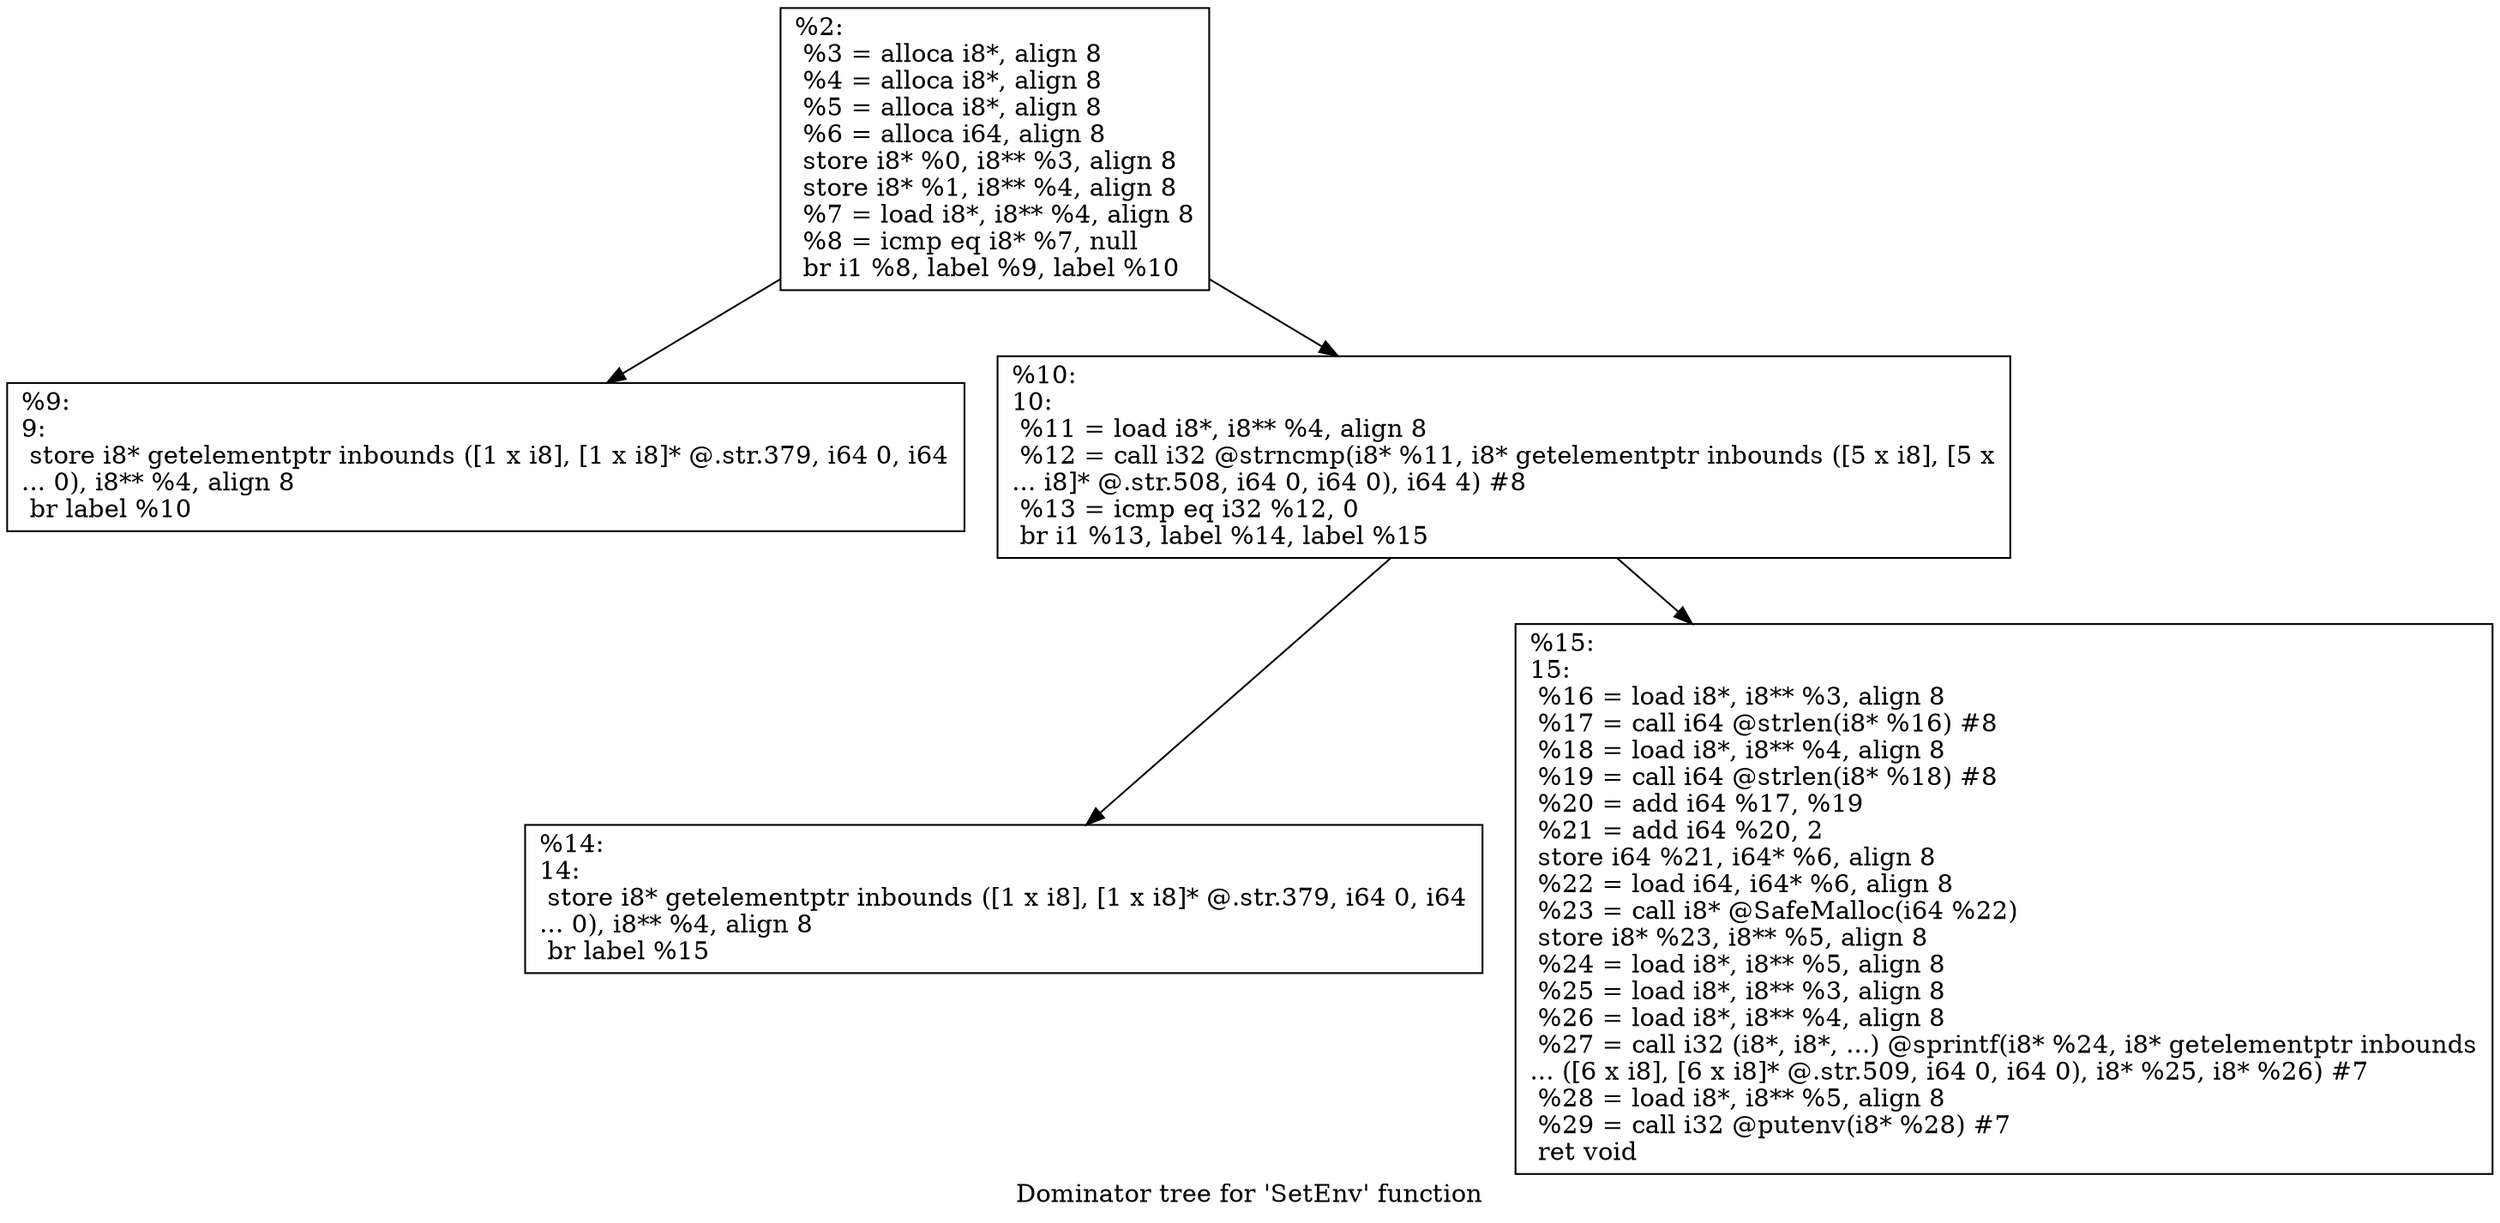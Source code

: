 digraph "Dominator tree for 'SetEnv' function" {
	label="Dominator tree for 'SetEnv' function";

	Node0x1e8d9c0 [shape=record,label="{%2:\l  %3 = alloca i8*, align 8\l  %4 = alloca i8*, align 8\l  %5 = alloca i8*, align 8\l  %6 = alloca i64, align 8\l  store i8* %0, i8** %3, align 8\l  store i8* %1, i8** %4, align 8\l  %7 = load i8*, i8** %4, align 8\l  %8 = icmp eq i8* %7, null\l  br i1 %8, label %9, label %10\l}"];
	Node0x1e8d9c0 -> Node0x1e64810;
	Node0x1e8d9c0 -> Node0x1d2ca50;
	Node0x1e64810 [shape=record,label="{%9:\l9:                                                \l  store i8* getelementptr inbounds ([1 x i8], [1 x i8]* @.str.379, i64 0, i64\l... 0), i8** %4, align 8\l  br label %10\l}"];
	Node0x1d2ca50 [shape=record,label="{%10:\l10:                                               \l  %11 = load i8*, i8** %4, align 8\l  %12 = call i32 @strncmp(i8* %11, i8* getelementptr inbounds ([5 x i8], [5 x\l... i8]* @.str.508, i64 0, i64 0), i64 4) #8\l  %13 = icmp eq i32 %12, 0\l  br i1 %13, label %14, label %15\l}"];
	Node0x1d2ca50 -> Node0x1e85a10;
	Node0x1d2ca50 -> Node0x1e8d780;
	Node0x1e85a10 [shape=record,label="{%14:\l14:                                               \l  store i8* getelementptr inbounds ([1 x i8], [1 x i8]* @.str.379, i64 0, i64\l... 0), i8** %4, align 8\l  br label %15\l}"];
	Node0x1e8d780 [shape=record,label="{%15:\l15:                                               \l  %16 = load i8*, i8** %3, align 8\l  %17 = call i64 @strlen(i8* %16) #8\l  %18 = load i8*, i8** %4, align 8\l  %19 = call i64 @strlen(i8* %18) #8\l  %20 = add i64 %17, %19\l  %21 = add i64 %20, 2\l  store i64 %21, i64* %6, align 8\l  %22 = load i64, i64* %6, align 8\l  %23 = call i8* @SafeMalloc(i64 %22)\l  store i8* %23, i8** %5, align 8\l  %24 = load i8*, i8** %5, align 8\l  %25 = load i8*, i8** %3, align 8\l  %26 = load i8*, i8** %4, align 8\l  %27 = call i32 (i8*, i8*, ...) @sprintf(i8* %24, i8* getelementptr inbounds\l... ([6 x i8], [6 x i8]* @.str.509, i64 0, i64 0), i8* %25, i8* %26) #7\l  %28 = load i8*, i8** %5, align 8\l  %29 = call i32 @putenv(i8* %28) #7\l  ret void\l}"];
}
